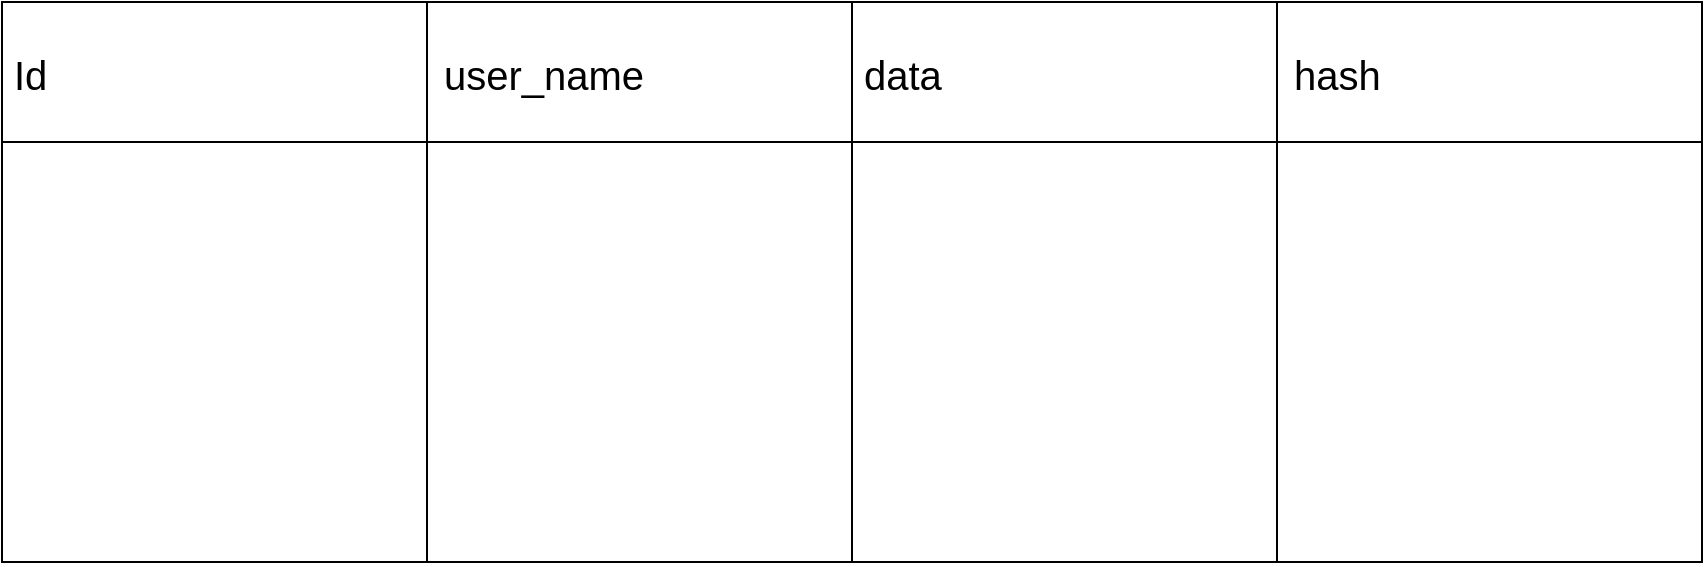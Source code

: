 <mxfile version="15.9.6" type="github">
  <diagram id="YlhNQHUDZTMehJpkbUOb" name="Page-1">
    <mxGraphModel dx="2062" dy="1180" grid="1" gridSize="10" guides="1" tooltips="1" connect="1" arrows="1" fold="1" page="1" pageScale="1" pageWidth="850" pageHeight="1100" math="0" shadow="0">
      <root>
        <mxCell id="0" />
        <mxCell id="1" parent="0" />
        <mxCell id="NiT1GDuZARQHEXf_eHMA-1" value="" style="rounded=0;whiteSpace=wrap;html=1;" vertex="1" parent="1">
          <mxGeometry y="160" width="850" height="280" as="geometry" />
        </mxCell>
        <mxCell id="NiT1GDuZARQHEXf_eHMA-2" value="" style="endArrow=none;html=1;rounded=0;entryX=0.25;entryY=1;entryDx=0;entryDy=0;exitX=0.25;exitY=0;exitDx=0;exitDy=0;" edge="1" parent="1" source="NiT1GDuZARQHEXf_eHMA-1" target="NiT1GDuZARQHEXf_eHMA-1">
          <mxGeometry width="50" height="50" relative="1" as="geometry">
            <mxPoint x="400" y="630" as="sourcePoint" />
            <mxPoint x="450" y="580" as="targetPoint" />
            <Array as="points" />
          </mxGeometry>
        </mxCell>
        <mxCell id="NiT1GDuZARQHEXf_eHMA-3" value="" style="endArrow=none;html=1;rounded=0;entryX=0.5;entryY=0;entryDx=0;entryDy=0;exitX=0.5;exitY=1;exitDx=0;exitDy=0;" edge="1" parent="1" source="NiT1GDuZARQHEXf_eHMA-1" target="NiT1GDuZARQHEXf_eHMA-1">
          <mxGeometry width="50" height="50" relative="1" as="geometry">
            <mxPoint x="400" y="630" as="sourcePoint" />
            <mxPoint x="450" y="580" as="targetPoint" />
          </mxGeometry>
        </mxCell>
        <mxCell id="NiT1GDuZARQHEXf_eHMA-5" value="" style="endArrow=none;html=1;rounded=0;entryX=0.75;entryY=0;entryDx=0;entryDy=0;exitX=0.75;exitY=1;exitDx=0;exitDy=0;" edge="1" parent="1" source="NiT1GDuZARQHEXf_eHMA-1" target="NiT1GDuZARQHEXf_eHMA-1">
          <mxGeometry width="50" height="50" relative="1" as="geometry">
            <mxPoint x="400" y="630" as="sourcePoint" />
            <mxPoint x="450" y="580" as="targetPoint" />
          </mxGeometry>
        </mxCell>
        <mxCell id="NiT1GDuZARQHEXf_eHMA-6" value="" style="endArrow=none;html=1;rounded=0;entryX=0;entryY=0.25;entryDx=0;entryDy=0;exitX=1;exitY=0.25;exitDx=0;exitDy=0;" edge="1" parent="1" source="NiT1GDuZARQHEXf_eHMA-1" target="NiT1GDuZARQHEXf_eHMA-1">
          <mxGeometry width="50" height="50" relative="1" as="geometry">
            <mxPoint x="400" y="630" as="sourcePoint" />
            <mxPoint x="450" y="580" as="targetPoint" />
          </mxGeometry>
        </mxCell>
        <mxCell id="NiT1GDuZARQHEXf_eHMA-8" value="Id" style="text;strokeColor=none;fillColor=none;align=left;verticalAlign=middle;spacingLeft=4;spacingRight=4;overflow=hidden;points=[[0,0.5],[1,0.5]];portConstraint=eastwest;rotatable=0;fontSize=20;" vertex="1" parent="1">
          <mxGeometry y="180" width="210" height="30" as="geometry" />
        </mxCell>
        <mxCell id="NiT1GDuZARQHEXf_eHMA-9" value="user_name" style="text;strokeColor=none;fillColor=none;align=left;verticalAlign=middle;spacingLeft=4;spacingRight=4;overflow=hidden;points=[[0,0.5],[1,0.5]];portConstraint=eastwest;rotatable=0;fontSize=20;" vertex="1" parent="1">
          <mxGeometry x="215" y="180" width="205" height="30" as="geometry" />
        </mxCell>
        <mxCell id="NiT1GDuZARQHEXf_eHMA-10" value="data" style="text;strokeColor=none;fillColor=none;align=left;verticalAlign=middle;spacingLeft=4;spacingRight=4;overflow=hidden;points=[[0,0.5],[1,0.5]];portConstraint=eastwest;rotatable=0;fontSize=20;" vertex="1" parent="1">
          <mxGeometry x="425" y="180" width="205" height="30" as="geometry" />
        </mxCell>
        <mxCell id="NiT1GDuZARQHEXf_eHMA-11" value="hash" style="text;strokeColor=none;fillColor=none;align=left;verticalAlign=middle;spacingLeft=4;spacingRight=4;overflow=hidden;points=[[0,0.5],[1,0.5]];portConstraint=eastwest;rotatable=0;fontSize=20;" vertex="1" parent="1">
          <mxGeometry x="640" y="180" width="205" height="30" as="geometry" />
        </mxCell>
      </root>
    </mxGraphModel>
  </diagram>
</mxfile>
